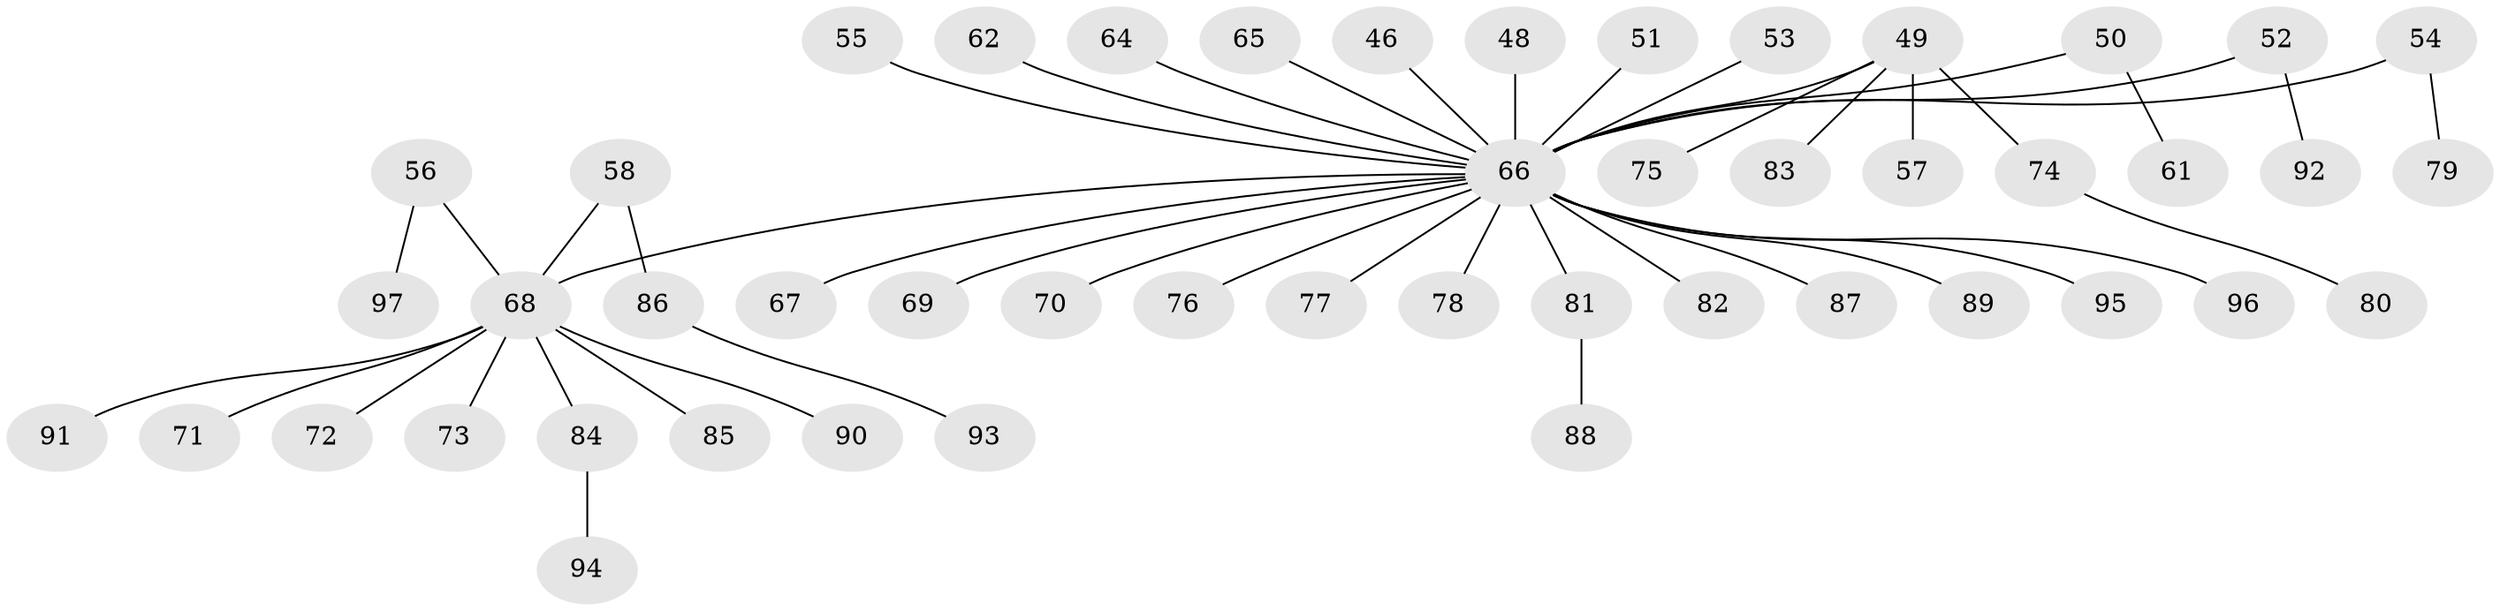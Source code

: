 // original degree distribution, {8: 0.010309278350515464, 4: 0.061855670103092786, 7: 0.010309278350515464, 2: 0.28865979381443296, 6: 0.020618556701030927, 1: 0.4845360824742268, 3: 0.1134020618556701, 5: 0.010309278350515464}
// Generated by graph-tools (version 1.1) at 2025/53/03/09/25 04:53:55]
// undirected, 48 vertices, 47 edges
graph export_dot {
graph [start="1"]
  node [color=gray90,style=filled];
  46;
  48;
  49 [super="+41+37+44+42"];
  50;
  51;
  52;
  53;
  54;
  55;
  56;
  57;
  58 [super="+22"];
  61;
  62;
  64;
  65;
  66 [super="+43+30+36+45"];
  67;
  68 [super="+35+59+63+60"];
  69;
  70;
  71;
  72;
  73 [super="+47"];
  74;
  75;
  76;
  77;
  78;
  79;
  80;
  81;
  82;
  83;
  84;
  85;
  86;
  87;
  88;
  89;
  90;
  91;
  92;
  93;
  94;
  95;
  96;
  97;
  46 -- 66;
  48 -- 66;
  49 -- 75;
  49 -- 74;
  49 -- 83;
  49 -- 66;
  49 -- 57;
  50 -- 61;
  50 -- 66;
  51 -- 66;
  52 -- 92;
  52 -- 66;
  53 -- 66;
  54 -- 79;
  54 -- 66;
  55 -- 66;
  56 -- 97;
  56 -- 68;
  58 -- 86;
  58 -- 68;
  62 -- 66;
  64 -- 66;
  65 -- 66;
  66 -- 78;
  66 -- 67;
  66 -- 68;
  66 -- 69;
  66 -- 70;
  66 -- 76;
  66 -- 77;
  66 -- 81;
  66 -- 82;
  66 -- 87;
  66 -- 89;
  66 -- 95;
  66 -- 96;
  68 -- 85;
  68 -- 72;
  68 -- 71;
  68 -- 91;
  68 -- 84;
  68 -- 73;
  68 -- 90;
  74 -- 80;
  81 -- 88;
  84 -- 94;
  86 -- 93;
}
